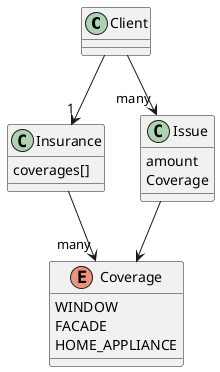 @startuml inssurance

class Client
class Insurance {
  coverages[]
}

class Issue {
  amount
  Coverage
}

enum Coverage {
 WINDOW
 FACADE
 HOME_APPLIANCE
}

Client --> "1" Insurance
Insurance --> "many" Coverage

Client --> "many" Issue

Issue --> Coverage

@enduml
